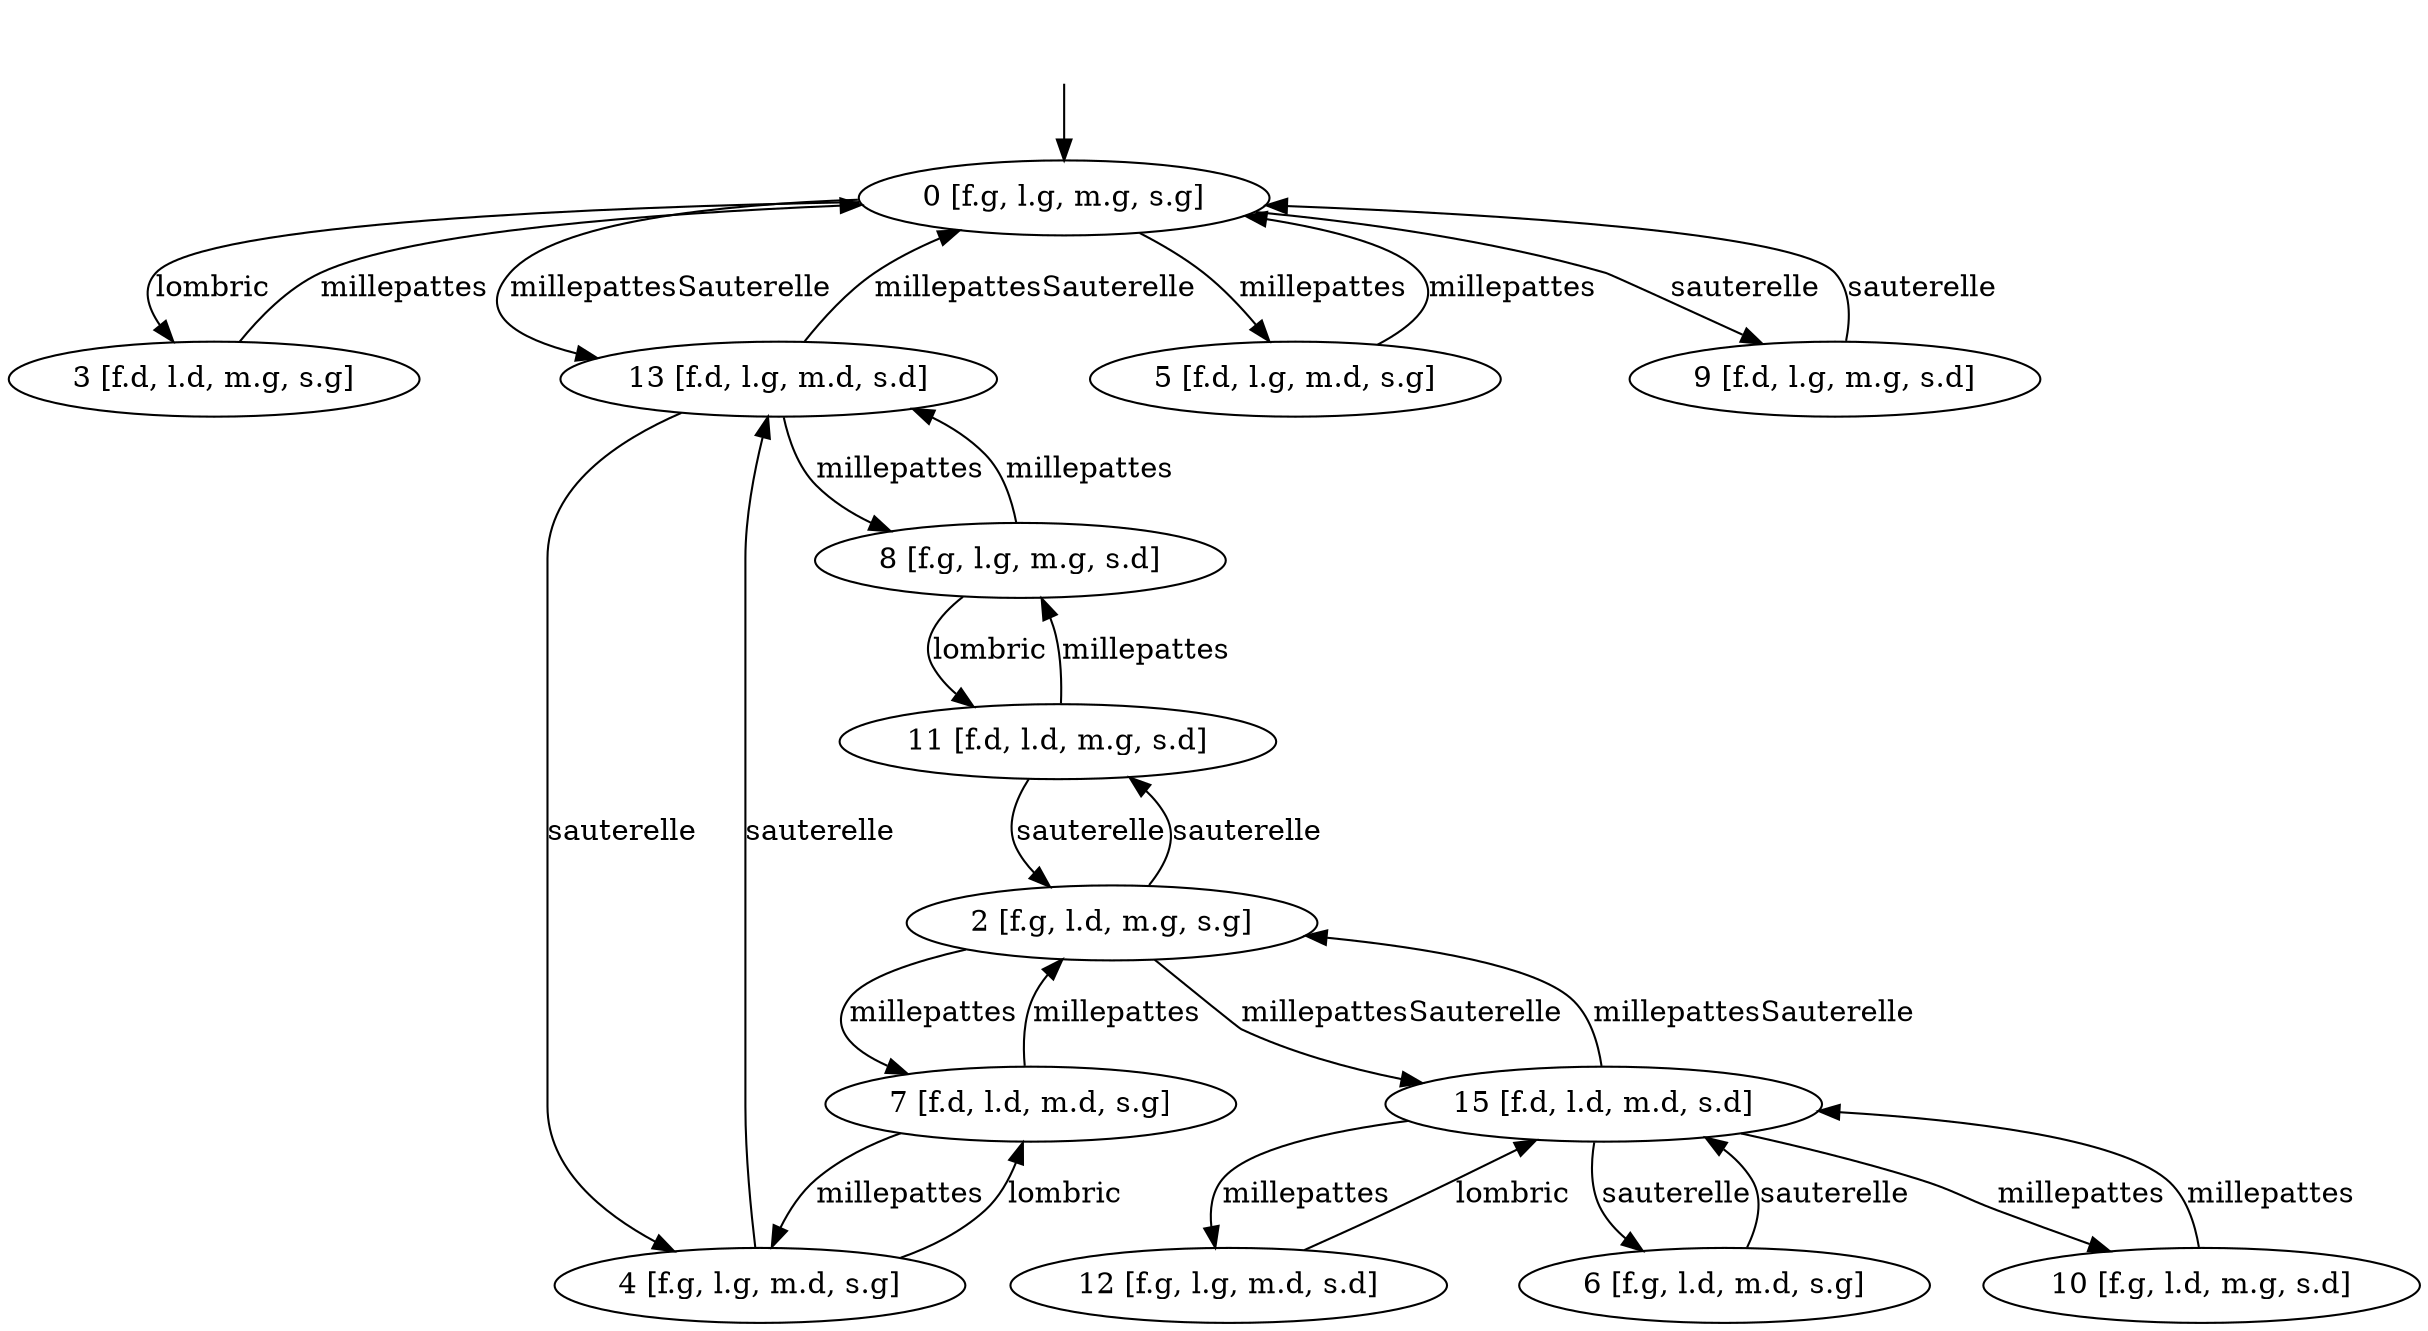 digraph system {
_0[label="", shape=none ];
_0->0;
15 [label= "15 [f.d, l.d, m.d, s.d]"];
7 [label= "7 [f.d, l.d, m.d, s.g]"];
11 [label= "11 [f.d, l.d, m.g, s.d]"];
3 [label= "3 [f.d, l.d, m.g, s.g]"];
13 [label= "13 [f.d, l.g, m.d, s.d]"];
5 [label= "5 [f.d, l.g, m.d, s.g]"];
9 [label= "9 [f.d, l.g, m.g, s.d]"];
6 [label= "6 [f.g, l.d, m.d, s.g]"];
10 [label= "10 [f.g, l.d, m.g, s.d]"];
2 [label= "2 [f.g, l.d, m.g, s.g]"];
12 [label= "12 [f.g, l.g, m.d, s.d]"];
4 [label= "4 [f.g, l.g, m.d, s.g]"];
8 [label= "8 [f.g, l.g, m.g, s.d]"];
0 [label= "0 [f.g, l.g, m.g, s.g]"];
15->6 [label= "sauterelle"];
15->10 [label= "millepattes"];
15->2 [label= "millepattesSauterelle"];
7->2 [label= "millepattes"];
11->2 [label= "sauterelle"];
15->12 [label= "millepattes"];
7->4 [label= "millepattes"];
11->8 [label= "millepattes"];
3->0 [label= "millepattes"];
13->4 [label= "sauterelle"];
13->8 [label= "millepattes"];
13->0 [label= "millepattesSauterelle"];
5->0 [label= "millepattes"];
9->0 [label= "sauterelle"];
6->15 [label= "sauterelle"];
10->15 [label= "millepattes"];
2->15 [label= "millepattesSauterelle"];
2->7 [label= "millepattes"];
2->11 [label= "sauterelle"];
12->15 [label= "lombric"];
4->7 [label= "lombric"];
8->11 [label= "lombric"];
0->3 [label= "lombric"];
4->13 [label= "sauterelle"];
8->13 [label= "millepattes"];
0->13 [label= "millepattesSauterelle"];
0->5 [label= "millepattes"];
0->9 [label= "sauterelle"];
}
